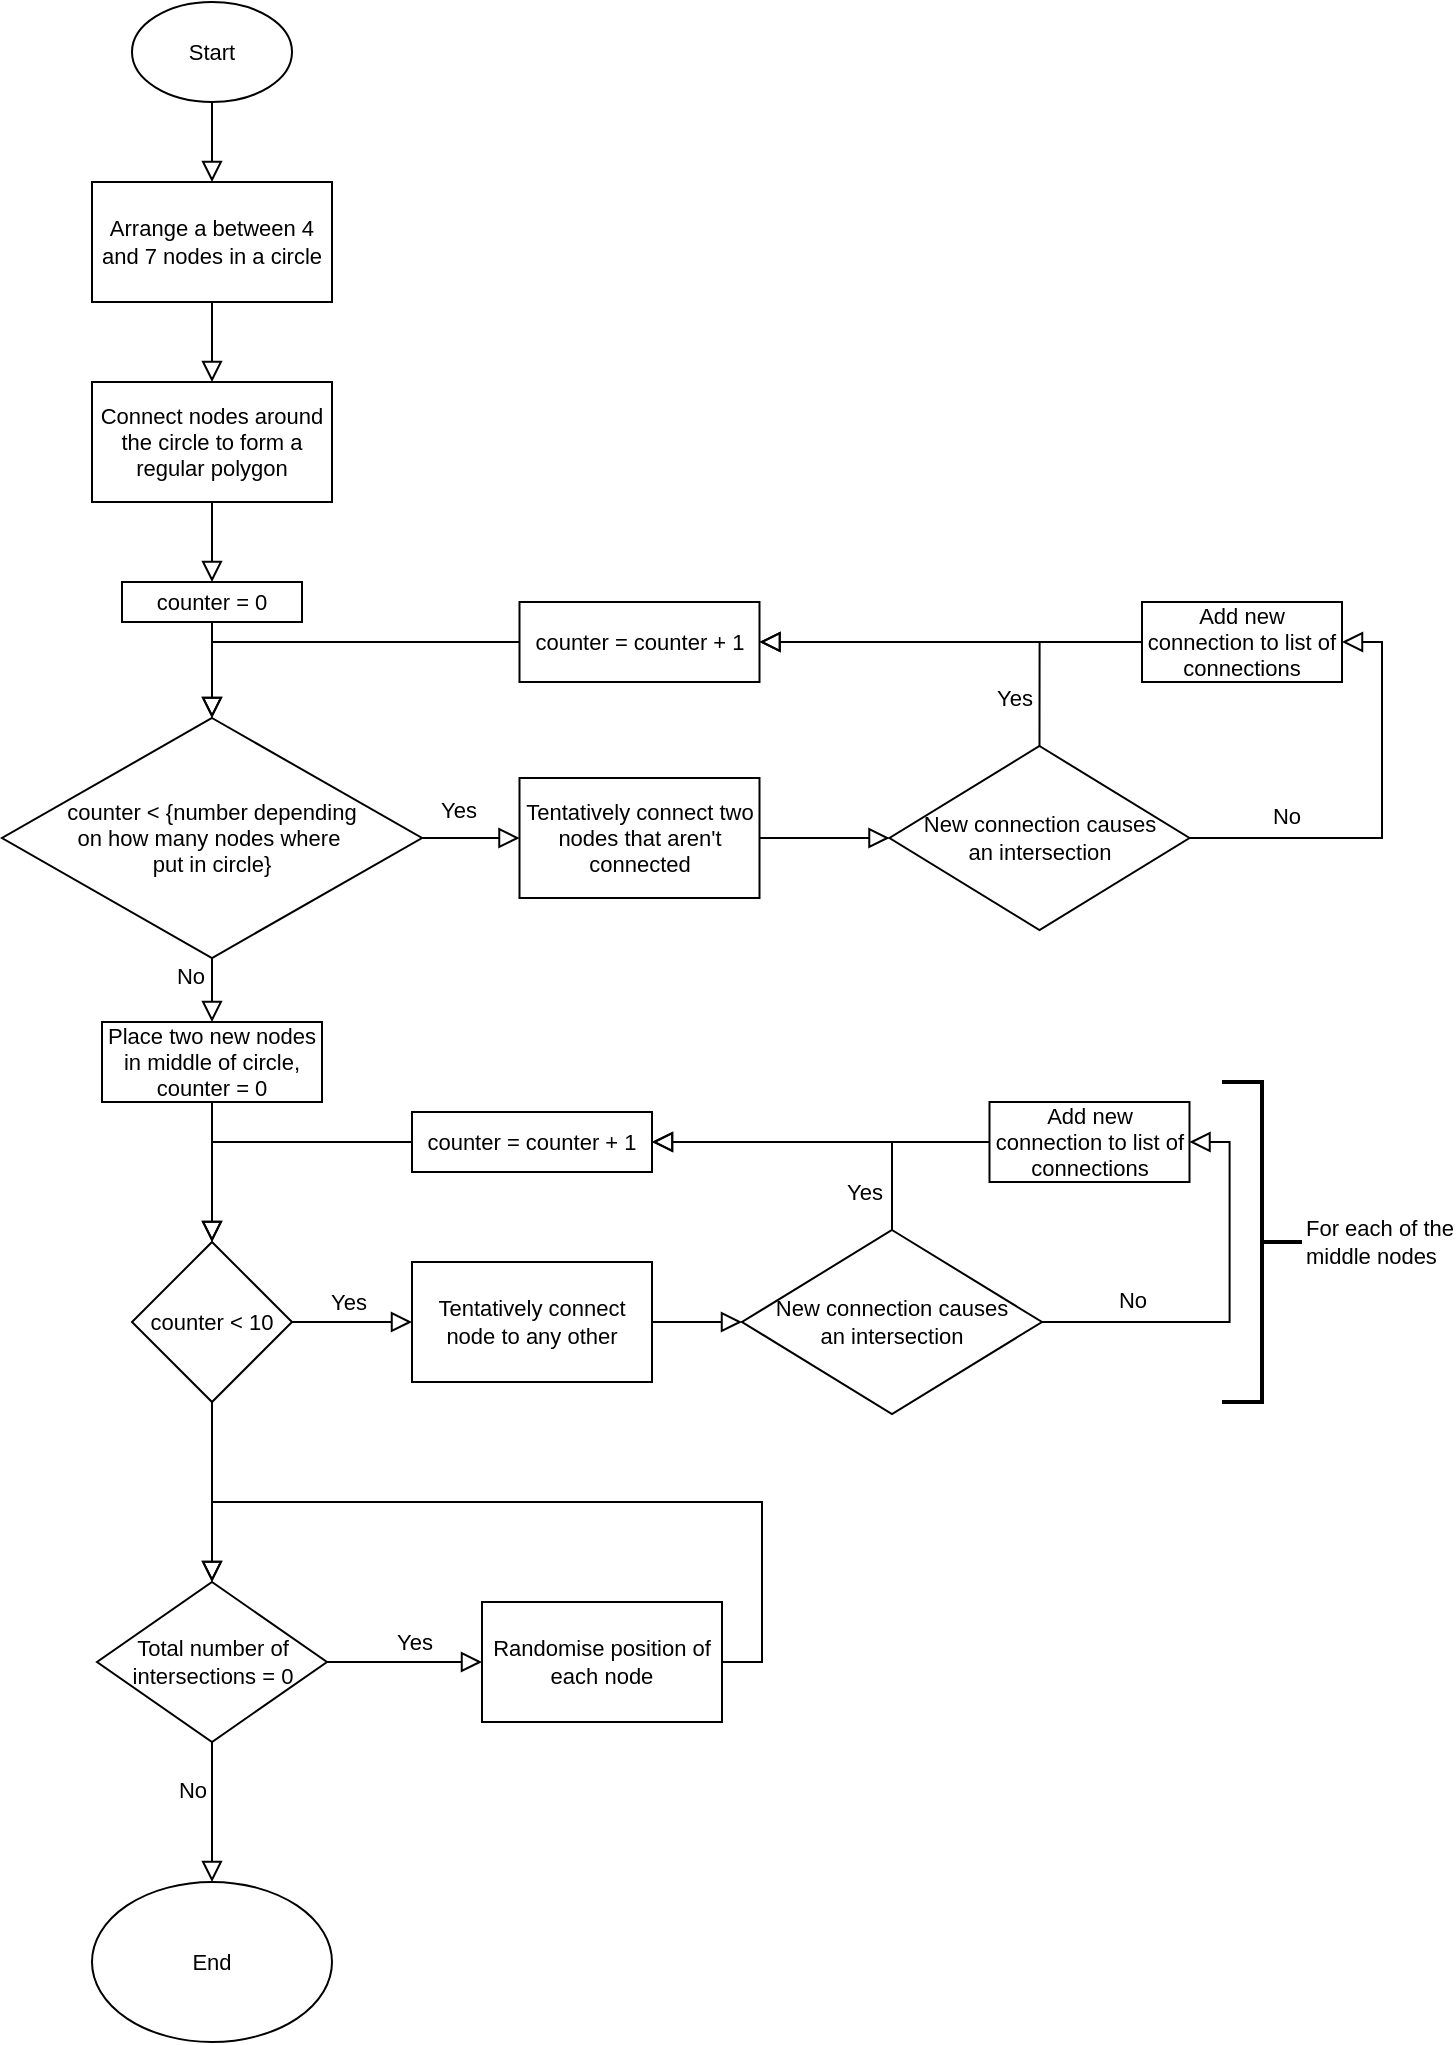 <mxfile version="22.1.5" type="device">
  <diagram id="C5RBs43oDa-KdzZeNtuy" name="Page-1">
    <mxGraphModel dx="1247" dy="649" grid="1" gridSize="10" guides="1" tooltips="1" connect="1" arrows="1" fold="1" page="1" pageScale="1" pageWidth="827" pageHeight="1169" math="0" shadow="0">
      <root>
        <mxCell id="WIyWlLk6GJQsqaUBKTNV-0" />
        <mxCell id="WIyWlLk6GJQsqaUBKTNV-1" parent="WIyWlLk6GJQsqaUBKTNV-0" />
        <mxCell id="OhfcnGThwX1pYeev4To1-54" value="" style="edgeStyle=orthogonalEdgeStyle;shape=connector;rounded=0;orthogonalLoop=1;jettySize=auto;html=1;shadow=0;labelBackgroundColor=none;strokeColor=default;strokeWidth=1;align=center;verticalAlign=middle;fontFamily=Helvetica;fontSize=11;fontColor=default;endArrow=block;endFill=0;endSize=8;" edge="1" parent="WIyWlLk6GJQsqaUBKTNV-1" source="OhfcnGThwX1pYeev4To1-51" target="OhfcnGThwX1pYeev4To1-53">
          <mxGeometry relative="1" as="geometry" />
        </mxCell>
        <mxCell id="OhfcnGThwX1pYeev4To1-51" value="Start" style="ellipse;whiteSpace=wrap;html=1;fontFamily=Helvetica;fontSize=11;fontColor=default;" vertex="1" parent="WIyWlLk6GJQsqaUBKTNV-1">
          <mxGeometry x="75" y="10" width="80" height="50" as="geometry" />
        </mxCell>
        <mxCell id="OhfcnGThwX1pYeev4To1-56" value="" style="edgeStyle=orthogonalEdgeStyle;shape=connector;rounded=0;orthogonalLoop=1;jettySize=auto;html=1;shadow=0;labelBackgroundColor=none;strokeColor=default;strokeWidth=1;align=center;verticalAlign=middle;fontFamily=Helvetica;fontSize=11;fontColor=default;endArrow=block;endFill=0;endSize=8;deletable=1;" edge="1" parent="WIyWlLk6GJQsqaUBKTNV-1" source="OhfcnGThwX1pYeev4To1-53" target="OhfcnGThwX1pYeev4To1-55">
          <mxGeometry relative="1" as="geometry" />
        </mxCell>
        <mxCell id="OhfcnGThwX1pYeev4To1-53" value="Arrange a between 4 and 7 nodes in a circle" style="whiteSpace=wrap;html=1;fontSize=11;" vertex="1" parent="WIyWlLk6GJQsqaUBKTNV-1">
          <mxGeometry x="55" y="100" width="120" height="60" as="geometry" />
        </mxCell>
        <mxCell id="OhfcnGThwX1pYeev4To1-58" value="" style="edgeStyle=orthogonalEdgeStyle;shape=connector;rounded=0;orthogonalLoop=1;jettySize=auto;html=1;shadow=0;labelBackgroundColor=none;strokeColor=default;strokeWidth=1;align=center;verticalAlign=middle;fontFamily=Helvetica;fontSize=11;fontColor=default;endArrow=block;endFill=0;endSize=8;" edge="1" parent="WIyWlLk6GJQsqaUBKTNV-1" source="OhfcnGThwX1pYeev4To1-55" target="OhfcnGThwX1pYeev4To1-57">
          <mxGeometry relative="1" as="geometry" />
        </mxCell>
        <mxCell id="OhfcnGThwX1pYeev4To1-55" value="Connect nodes around the circle to form a regular polygon" style="whiteSpace=wrap;html=1;fontSize=11;" vertex="1" parent="WIyWlLk6GJQsqaUBKTNV-1">
          <mxGeometry x="55" y="200" width="120" height="60" as="geometry" />
        </mxCell>
        <mxCell id="OhfcnGThwX1pYeev4To1-60" value="" style="edgeStyle=orthogonalEdgeStyle;shape=connector;rounded=0;orthogonalLoop=1;jettySize=auto;html=1;shadow=0;labelBackgroundColor=none;strokeColor=default;strokeWidth=1;align=center;verticalAlign=middle;fontFamily=Helvetica;fontSize=11;fontColor=default;endArrow=block;endFill=0;endSize=8;" edge="1" parent="WIyWlLk6GJQsqaUBKTNV-1" source="OhfcnGThwX1pYeev4To1-57" target="OhfcnGThwX1pYeev4To1-59">
          <mxGeometry relative="1" as="geometry" />
        </mxCell>
        <mxCell id="OhfcnGThwX1pYeev4To1-57" value="counter = 0" style="whiteSpace=wrap;html=1;fontSize=11;" vertex="1" parent="WIyWlLk6GJQsqaUBKTNV-1">
          <mxGeometry x="70" y="300" width="90" height="20" as="geometry" />
        </mxCell>
        <mxCell id="OhfcnGThwX1pYeev4To1-63" value="" style="edgeStyle=orthogonalEdgeStyle;shape=connector;rounded=0;orthogonalLoop=1;jettySize=auto;html=1;shadow=0;labelBackgroundColor=none;strokeColor=default;strokeWidth=1;align=center;verticalAlign=middle;fontFamily=Helvetica;fontSize=11;fontColor=default;endArrow=block;endFill=0;endSize=8;" edge="1" parent="WIyWlLk6GJQsqaUBKTNV-1" source="OhfcnGThwX1pYeev4To1-59" target="OhfcnGThwX1pYeev4To1-62">
          <mxGeometry relative="1" as="geometry" />
        </mxCell>
        <mxCell id="OhfcnGThwX1pYeev4To1-64" value="Yes" style="edgeLabel;html=1;align=center;verticalAlign=middle;resizable=0;points=[];fontSize=11;fontFamily=Helvetica;fontColor=default;" vertex="1" connectable="0" parent="OhfcnGThwX1pYeev4To1-63">
          <mxGeometry x="-0.264" y="3" relative="1" as="geometry">
            <mxPoint y="-11" as="offset" />
          </mxGeometry>
        </mxCell>
        <mxCell id="OhfcnGThwX1pYeev4To1-82" style="edgeStyle=orthogonalEdgeStyle;shape=connector;rounded=0;orthogonalLoop=1;jettySize=auto;html=1;exitX=0.5;exitY=1;exitDx=0;exitDy=0;entryX=0.5;entryY=0;entryDx=0;entryDy=0;shadow=0;labelBackgroundColor=none;strokeColor=default;strokeWidth=1;align=center;verticalAlign=middle;fontFamily=Helvetica;fontSize=11;fontColor=default;endArrow=block;endFill=0;endSize=8;" edge="1" parent="WIyWlLk6GJQsqaUBKTNV-1" source="OhfcnGThwX1pYeev4To1-59" target="OhfcnGThwX1pYeev4To1-79">
          <mxGeometry relative="1" as="geometry" />
        </mxCell>
        <mxCell id="OhfcnGThwX1pYeev4To1-83" value="No" style="edgeLabel;html=1;align=center;verticalAlign=middle;resizable=0;points=[];fontSize=11;fontFamily=Helvetica;fontColor=default;" vertex="1" connectable="0" parent="OhfcnGThwX1pYeev4To1-82">
          <mxGeometry x="-0.283" y="-1" relative="1" as="geometry">
            <mxPoint x="-10" y="-3" as="offset" />
          </mxGeometry>
        </mxCell>
        <mxCell id="OhfcnGThwX1pYeev4To1-59" value="&lt;blockquote style=&quot;margin: 0 0 0 40px; border: none; padding: 0px;&quot;&gt;&lt;/blockquote&gt;&lt;span style=&quot;background-color: initial;&quot;&gt;&lt;div style=&quot;&quot;&gt;&lt;span style=&quot;background-color: initial;&quot;&gt;counter &amp;lt; {number depending&lt;/span&gt;&lt;/div&gt;&lt;div style=&quot;&quot;&gt;&lt;span style=&quot;background-color: initial;&quot;&gt;on&amp;nbsp;&lt;/span&gt;&lt;span style=&quot;background-color: initial;&quot;&gt;how many nodes where&amp;nbsp;&lt;/span&gt;&lt;/div&gt;&lt;div style=&quot;&quot;&gt;&lt;span style=&quot;background-color: initial;&quot;&gt;put in circle}&lt;/span&gt;&lt;/div&gt;&lt;/span&gt;" style="rhombus;whiteSpace=wrap;html=1;fontSize=11;" vertex="1" parent="WIyWlLk6GJQsqaUBKTNV-1">
          <mxGeometry x="10" y="368" width="210" height="120" as="geometry" />
        </mxCell>
        <mxCell id="OhfcnGThwX1pYeev4To1-66" value="" style="edgeStyle=orthogonalEdgeStyle;shape=connector;rounded=0;orthogonalLoop=1;jettySize=auto;html=1;shadow=0;labelBackgroundColor=none;strokeColor=default;strokeWidth=1;align=center;verticalAlign=middle;fontFamily=Helvetica;fontSize=11;fontColor=default;endArrow=block;endFill=0;endSize=8;" edge="1" parent="WIyWlLk6GJQsqaUBKTNV-1" source="OhfcnGThwX1pYeev4To1-62" target="OhfcnGThwX1pYeev4To1-65">
          <mxGeometry relative="1" as="geometry" />
        </mxCell>
        <mxCell id="OhfcnGThwX1pYeev4To1-62" value="Tentatively connect two nodes that aren&#39;t connected" style="whiteSpace=wrap;html=1;fontSize=11;" vertex="1" parent="WIyWlLk6GJQsqaUBKTNV-1">
          <mxGeometry x="268.75" y="398" width="120" height="60" as="geometry" />
        </mxCell>
        <mxCell id="OhfcnGThwX1pYeev4To1-72" value="" style="edgeStyle=orthogonalEdgeStyle;shape=connector;rounded=0;orthogonalLoop=1;jettySize=auto;html=1;shadow=0;labelBackgroundColor=none;strokeColor=default;strokeWidth=1;align=center;verticalAlign=middle;fontFamily=Helvetica;fontSize=11;fontColor=default;endArrow=block;endFill=0;endSize=8;entryX=1;entryY=0.5;entryDx=0;entryDy=0;exitX=0.5;exitY=0;exitDx=0;exitDy=0;" edge="1" parent="WIyWlLk6GJQsqaUBKTNV-1" source="OhfcnGThwX1pYeev4To1-65" target="OhfcnGThwX1pYeev4To1-71">
          <mxGeometry relative="1" as="geometry" />
        </mxCell>
        <mxCell id="OhfcnGThwX1pYeev4To1-78" value="Yes" style="edgeLabel;html=1;align=center;verticalAlign=middle;resizable=0;points=[];fontSize=11;fontFamily=Helvetica;fontColor=default;" vertex="1" connectable="0" parent="OhfcnGThwX1pYeev4To1-72">
          <mxGeometry x="0.042" relative="1" as="geometry">
            <mxPoint x="35" y="28" as="offset" />
          </mxGeometry>
        </mxCell>
        <mxCell id="OhfcnGThwX1pYeev4To1-75" style="edgeStyle=orthogonalEdgeStyle;shape=connector;rounded=0;orthogonalLoop=1;jettySize=auto;html=1;exitX=1;exitY=0.5;exitDx=0;exitDy=0;entryX=1;entryY=0.5;entryDx=0;entryDy=0;shadow=0;labelBackgroundColor=none;strokeColor=default;strokeWidth=1;align=center;verticalAlign=middle;fontFamily=Helvetica;fontSize=11;fontColor=default;endArrow=block;endFill=0;endSize=8;" edge="1" parent="WIyWlLk6GJQsqaUBKTNV-1" source="OhfcnGThwX1pYeev4To1-65" target="OhfcnGThwX1pYeev4To1-69">
          <mxGeometry relative="1" as="geometry" />
        </mxCell>
        <mxCell id="OhfcnGThwX1pYeev4To1-77" value="No" style="edgeLabel;html=1;align=center;verticalAlign=middle;resizable=0;points=[];fontSize=11;fontFamily=Helvetica;fontColor=default;" vertex="1" connectable="0" parent="OhfcnGThwX1pYeev4To1-75">
          <mxGeometry x="-0.566" y="2" relative="1" as="geometry">
            <mxPoint x="1" y="-9" as="offset" />
          </mxGeometry>
        </mxCell>
        <mxCell id="OhfcnGThwX1pYeev4To1-65" value="New connection causes&lt;br&gt;an intersection" style="rhombus;whiteSpace=wrap;html=1;fontSize=11;" vertex="1" parent="WIyWlLk6GJQsqaUBKTNV-1">
          <mxGeometry x="453.75" y="382" width="150" height="92" as="geometry" />
        </mxCell>
        <mxCell id="OhfcnGThwX1pYeev4To1-73" style="edgeStyle=orthogonalEdgeStyle;shape=connector;rounded=0;orthogonalLoop=1;jettySize=auto;html=1;exitX=0;exitY=0.5;exitDx=0;exitDy=0;entryX=1;entryY=0.5;entryDx=0;entryDy=0;shadow=0;labelBackgroundColor=none;strokeColor=default;strokeWidth=1;align=center;verticalAlign=middle;fontFamily=Helvetica;fontSize=11;fontColor=default;endArrow=block;endFill=0;endSize=8;" edge="1" parent="WIyWlLk6GJQsqaUBKTNV-1" source="OhfcnGThwX1pYeev4To1-69" target="OhfcnGThwX1pYeev4To1-71">
          <mxGeometry relative="1" as="geometry" />
        </mxCell>
        <mxCell id="OhfcnGThwX1pYeev4To1-69" value="Add new connection to list of connections" style="rounded=0;whiteSpace=wrap;html=1;fontFamily=Helvetica;fontSize=11;fontColor=default;" vertex="1" parent="WIyWlLk6GJQsqaUBKTNV-1">
          <mxGeometry x="580" y="310" width="100" height="40" as="geometry" />
        </mxCell>
        <mxCell id="OhfcnGThwX1pYeev4To1-74" style="edgeStyle=orthogonalEdgeStyle;shape=connector;rounded=0;orthogonalLoop=1;jettySize=auto;html=1;entryX=0.5;entryY=0;entryDx=0;entryDy=0;shadow=0;labelBackgroundColor=none;strokeColor=default;strokeWidth=1;align=center;verticalAlign=middle;fontFamily=Helvetica;fontSize=11;fontColor=default;endArrow=block;endFill=0;endSize=8;" edge="1" parent="WIyWlLk6GJQsqaUBKTNV-1" source="OhfcnGThwX1pYeev4To1-71" target="OhfcnGThwX1pYeev4To1-59">
          <mxGeometry relative="1" as="geometry" />
        </mxCell>
        <mxCell id="OhfcnGThwX1pYeev4To1-71" value="counter = counter + 1" style="whiteSpace=wrap;html=1;fontSize=11;" vertex="1" parent="WIyWlLk6GJQsqaUBKTNV-1">
          <mxGeometry x="268.75" y="310" width="120" height="40" as="geometry" />
        </mxCell>
        <mxCell id="OhfcnGThwX1pYeev4To1-88" value="" style="edgeStyle=orthogonalEdgeStyle;shape=connector;rounded=0;orthogonalLoop=1;jettySize=auto;html=1;shadow=0;labelBackgroundColor=none;strokeColor=default;strokeWidth=1;align=center;verticalAlign=middle;fontFamily=Helvetica;fontSize=11;fontColor=default;endArrow=block;endFill=0;endSize=8;" edge="1" parent="WIyWlLk6GJQsqaUBKTNV-1" source="OhfcnGThwX1pYeev4To1-79" target="OhfcnGThwX1pYeev4To1-87">
          <mxGeometry relative="1" as="geometry" />
        </mxCell>
        <mxCell id="OhfcnGThwX1pYeev4To1-79" value="Place two new nodes in middle of circle, counter = 0" style="whiteSpace=wrap;html=1;fontSize=11;" vertex="1" parent="WIyWlLk6GJQsqaUBKTNV-1">
          <mxGeometry x="60" y="520" width="110" height="40" as="geometry" />
        </mxCell>
        <mxCell id="OhfcnGThwX1pYeev4To1-90" value="" style="edgeStyle=orthogonalEdgeStyle;shape=connector;rounded=0;orthogonalLoop=1;jettySize=auto;html=1;shadow=0;labelBackgroundColor=none;strokeColor=default;strokeWidth=1;align=center;verticalAlign=middle;fontFamily=Helvetica;fontSize=11;fontColor=default;endArrow=block;endFill=0;endSize=8;" edge="1" parent="WIyWlLk6GJQsqaUBKTNV-1" source="OhfcnGThwX1pYeev4To1-87" target="OhfcnGThwX1pYeev4To1-89">
          <mxGeometry relative="1" as="geometry" />
        </mxCell>
        <mxCell id="OhfcnGThwX1pYeev4To1-91" value="Yes" style="edgeLabel;html=1;align=center;verticalAlign=middle;resizable=0;points=[];fontSize=11;fontFamily=Helvetica;fontColor=default;" vertex="1" connectable="0" parent="OhfcnGThwX1pYeev4To1-90">
          <mxGeometry x="-0.085" y="3" relative="1" as="geometry">
            <mxPoint y="-7" as="offset" />
          </mxGeometry>
        </mxCell>
        <mxCell id="OhfcnGThwX1pYeev4To1-115" value="" style="edgeStyle=orthogonalEdgeStyle;shape=connector;rounded=0;orthogonalLoop=1;jettySize=auto;html=1;shadow=0;labelBackgroundColor=none;strokeColor=default;strokeWidth=1;align=center;verticalAlign=middle;fontFamily=Helvetica;fontSize=11;fontColor=default;endArrow=block;endFill=0;endSize=8;" edge="1" parent="WIyWlLk6GJQsqaUBKTNV-1" source="OhfcnGThwX1pYeev4To1-87" target="OhfcnGThwX1pYeev4To1-114">
          <mxGeometry relative="1" as="geometry" />
        </mxCell>
        <mxCell id="OhfcnGThwX1pYeev4To1-87" value="counter &amp;lt; 10" style="rhombus;whiteSpace=wrap;html=1;fontSize=11;" vertex="1" parent="WIyWlLk6GJQsqaUBKTNV-1">
          <mxGeometry x="75" y="630" width="80" height="80" as="geometry" />
        </mxCell>
        <mxCell id="OhfcnGThwX1pYeev4To1-112" style="edgeStyle=orthogonalEdgeStyle;shape=connector;rounded=0;orthogonalLoop=1;jettySize=auto;html=1;exitX=1;exitY=0.5;exitDx=0;exitDy=0;entryX=0;entryY=0.5;entryDx=0;entryDy=0;shadow=0;labelBackgroundColor=none;strokeColor=default;strokeWidth=1;align=center;verticalAlign=middle;fontFamily=Helvetica;fontSize=11;fontColor=default;endArrow=block;endFill=0;endSize=8;" edge="1" parent="WIyWlLk6GJQsqaUBKTNV-1" source="OhfcnGThwX1pYeev4To1-89" target="OhfcnGThwX1pYeev4To1-106">
          <mxGeometry relative="1" as="geometry" />
        </mxCell>
        <mxCell id="OhfcnGThwX1pYeev4To1-89" value="Tentatively connect node to any other" style="whiteSpace=wrap;html=1;fontSize=11;" vertex="1" parent="WIyWlLk6GJQsqaUBKTNV-1">
          <mxGeometry x="215" y="640" width="120" height="60" as="geometry" />
        </mxCell>
        <mxCell id="OhfcnGThwX1pYeev4To1-92" value="For each of the&lt;br&gt;middle nodes" style="strokeWidth=2;html=1;shape=mxgraph.flowchart.annotation_2;align=left;labelPosition=right;pointerEvents=1;fontFamily=Helvetica;fontSize=11;fontColor=default;rotation=0;flipH=1;" vertex="1" parent="WIyWlLk6GJQsqaUBKTNV-1">
          <mxGeometry x="620" y="550" width="40" height="160" as="geometry" />
        </mxCell>
        <mxCell id="OhfcnGThwX1pYeev4To1-104" style="edgeStyle=orthogonalEdgeStyle;shape=connector;rounded=0;orthogonalLoop=1;jettySize=auto;html=1;exitX=1;exitY=0.5;exitDx=0;exitDy=0;entryX=1;entryY=0.5;entryDx=0;entryDy=0;shadow=0;labelBackgroundColor=none;strokeColor=default;strokeWidth=1;align=center;verticalAlign=middle;fontFamily=Helvetica;fontSize=11;fontColor=default;endArrow=block;endFill=0;endSize=8;" edge="1" source="OhfcnGThwX1pYeev4To1-106" target="OhfcnGThwX1pYeev4To1-108" parent="WIyWlLk6GJQsqaUBKTNV-1">
          <mxGeometry relative="1" as="geometry" />
        </mxCell>
        <mxCell id="OhfcnGThwX1pYeev4To1-105" value="No" style="edgeLabel;html=1;align=center;verticalAlign=middle;resizable=0;points=[];fontSize=11;fontFamily=Helvetica;fontColor=default;" vertex="1" connectable="0" parent="OhfcnGThwX1pYeev4To1-104">
          <mxGeometry x="-0.566" y="2" relative="1" as="geometry">
            <mxPoint x="1" y="-9" as="offset" />
          </mxGeometry>
        </mxCell>
        <mxCell id="OhfcnGThwX1pYeev4To1-110" style="edgeStyle=orthogonalEdgeStyle;shape=connector;rounded=0;orthogonalLoop=1;jettySize=auto;html=1;exitX=0.5;exitY=0;exitDx=0;exitDy=0;entryX=1;entryY=0.5;entryDx=0;entryDy=0;shadow=0;labelBackgroundColor=none;strokeColor=default;strokeWidth=1;align=center;verticalAlign=middle;fontFamily=Helvetica;fontSize=11;fontColor=default;endArrow=block;endFill=0;endSize=8;" edge="1" parent="WIyWlLk6GJQsqaUBKTNV-1" source="OhfcnGThwX1pYeev4To1-106" target="OhfcnGThwX1pYeev4To1-109">
          <mxGeometry relative="1" as="geometry" />
        </mxCell>
        <mxCell id="OhfcnGThwX1pYeev4To1-111" value="Yes" style="edgeLabel;html=1;align=center;verticalAlign=middle;resizable=0;points=[];fontSize=11;fontFamily=Helvetica;fontColor=default;" vertex="1" connectable="0" parent="OhfcnGThwX1pYeev4To1-110">
          <mxGeometry x="-0.684" y="1" relative="1" as="geometry">
            <mxPoint x="-13" y="7" as="offset" />
          </mxGeometry>
        </mxCell>
        <mxCell id="OhfcnGThwX1pYeev4To1-106" value="New connection causes&lt;br&gt;an intersection" style="rhombus;whiteSpace=wrap;html=1;fontSize=11;" vertex="1" parent="WIyWlLk6GJQsqaUBKTNV-1">
          <mxGeometry x="380" y="624" width="150" height="92" as="geometry" />
        </mxCell>
        <mxCell id="OhfcnGThwX1pYeev4To1-107" style="edgeStyle=orthogonalEdgeStyle;shape=connector;rounded=0;orthogonalLoop=1;jettySize=auto;html=1;exitX=0;exitY=0.5;exitDx=0;exitDy=0;entryX=1;entryY=0.5;entryDx=0;entryDy=0;shadow=0;labelBackgroundColor=none;strokeColor=default;strokeWidth=1;align=center;verticalAlign=middle;fontFamily=Helvetica;fontSize=11;fontColor=default;endArrow=block;endFill=0;endSize=8;" edge="1" source="OhfcnGThwX1pYeev4To1-108" target="OhfcnGThwX1pYeev4To1-109" parent="WIyWlLk6GJQsqaUBKTNV-1">
          <mxGeometry relative="1" as="geometry" />
        </mxCell>
        <mxCell id="OhfcnGThwX1pYeev4To1-108" value="Add new connection to list of connections" style="rounded=0;whiteSpace=wrap;html=1;fontFamily=Helvetica;fontSize=11;fontColor=default;" vertex="1" parent="WIyWlLk6GJQsqaUBKTNV-1">
          <mxGeometry x="503.75" y="560" width="100" height="40" as="geometry" />
        </mxCell>
        <mxCell id="OhfcnGThwX1pYeev4To1-113" style="edgeStyle=orthogonalEdgeStyle;shape=connector;rounded=0;orthogonalLoop=1;jettySize=auto;html=1;exitX=0;exitY=0.5;exitDx=0;exitDy=0;entryX=0.5;entryY=0;entryDx=0;entryDy=0;shadow=0;labelBackgroundColor=none;strokeColor=default;strokeWidth=1;align=center;verticalAlign=middle;fontFamily=Helvetica;fontSize=11;fontColor=default;endArrow=block;endFill=0;endSize=8;" edge="1" parent="WIyWlLk6GJQsqaUBKTNV-1" source="OhfcnGThwX1pYeev4To1-109" target="OhfcnGThwX1pYeev4To1-87">
          <mxGeometry relative="1" as="geometry" />
        </mxCell>
        <mxCell id="OhfcnGThwX1pYeev4To1-109" value="counter = counter + 1" style="whiteSpace=wrap;html=1;fontSize=11;" vertex="1" parent="WIyWlLk6GJQsqaUBKTNV-1">
          <mxGeometry x="215" y="565" width="120" height="30" as="geometry" />
        </mxCell>
        <mxCell id="OhfcnGThwX1pYeev4To1-118" value="" style="edgeStyle=orthogonalEdgeStyle;shape=connector;rounded=0;orthogonalLoop=1;jettySize=auto;html=1;shadow=0;labelBackgroundColor=none;strokeColor=default;strokeWidth=1;align=center;verticalAlign=middle;fontFamily=Helvetica;fontSize=11;fontColor=default;endArrow=block;endFill=0;endSize=8;" edge="1" parent="WIyWlLk6GJQsqaUBKTNV-1" source="OhfcnGThwX1pYeev4To1-114" target="OhfcnGThwX1pYeev4To1-117">
          <mxGeometry relative="1" as="geometry" />
        </mxCell>
        <mxCell id="OhfcnGThwX1pYeev4To1-120" value="Yes" style="edgeLabel;html=1;align=center;verticalAlign=middle;resizable=0;points=[];fontSize=11;fontFamily=Helvetica;fontColor=default;" vertex="1" connectable="0" parent="OhfcnGThwX1pYeev4To1-118">
          <mxGeometry x="0.136" relative="1" as="geometry">
            <mxPoint x="-1" y="-10" as="offset" />
          </mxGeometry>
        </mxCell>
        <mxCell id="OhfcnGThwX1pYeev4To1-122" style="edgeStyle=orthogonalEdgeStyle;shape=connector;rounded=0;orthogonalLoop=1;jettySize=auto;html=1;exitX=0.5;exitY=1;exitDx=0;exitDy=0;shadow=0;labelBackgroundColor=none;strokeColor=default;strokeWidth=1;align=center;verticalAlign=middle;fontFamily=Helvetica;fontSize=11;fontColor=default;endArrow=block;endFill=0;endSize=8;entryX=0.5;entryY=0;entryDx=0;entryDy=0;" edge="1" parent="WIyWlLk6GJQsqaUBKTNV-1" source="OhfcnGThwX1pYeev4To1-114" target="OhfcnGThwX1pYeev4To1-124">
          <mxGeometry relative="1" as="geometry">
            <mxPoint x="115.037" y="940" as="targetPoint" />
          </mxGeometry>
        </mxCell>
        <mxCell id="OhfcnGThwX1pYeev4To1-123" value="No" style="edgeLabel;html=1;align=center;verticalAlign=middle;resizable=0;points=[];fontSize=11;fontFamily=Helvetica;fontColor=default;" vertex="1" connectable="0" parent="OhfcnGThwX1pYeev4To1-122">
          <mxGeometry x="-0.376" y="4" relative="1" as="geometry">
            <mxPoint x="-14" y="2" as="offset" />
          </mxGeometry>
        </mxCell>
        <mxCell id="OhfcnGThwX1pYeev4To1-114" value="Total number of intersections = 0" style="rhombus;whiteSpace=wrap;html=1;fontSize=11;" vertex="1" parent="WIyWlLk6GJQsqaUBKTNV-1">
          <mxGeometry x="57.5" y="800" width="115" height="80" as="geometry" />
        </mxCell>
        <mxCell id="OhfcnGThwX1pYeev4To1-119" style="edgeStyle=orthogonalEdgeStyle;shape=connector;rounded=0;orthogonalLoop=1;jettySize=auto;html=1;exitX=1;exitY=0.5;exitDx=0;exitDy=0;entryX=0.5;entryY=0;entryDx=0;entryDy=0;shadow=0;labelBackgroundColor=none;strokeColor=default;strokeWidth=1;align=center;verticalAlign=middle;fontFamily=Helvetica;fontSize=11;fontColor=default;endArrow=block;endFill=0;endSize=8;" edge="1" parent="WIyWlLk6GJQsqaUBKTNV-1" source="OhfcnGThwX1pYeev4To1-117" target="OhfcnGThwX1pYeev4To1-114">
          <mxGeometry relative="1" as="geometry">
            <Array as="points">
              <mxPoint x="390" y="840" />
              <mxPoint x="390" y="760" />
              <mxPoint x="115" y="760" />
            </Array>
          </mxGeometry>
        </mxCell>
        <mxCell id="OhfcnGThwX1pYeev4To1-117" value="Randomise position of each node" style="whiteSpace=wrap;html=1;fontSize=11;" vertex="1" parent="WIyWlLk6GJQsqaUBKTNV-1">
          <mxGeometry x="250" y="810" width="120" height="60" as="geometry" />
        </mxCell>
        <mxCell id="OhfcnGThwX1pYeev4To1-124" value="End" style="ellipse;whiteSpace=wrap;html=1;fontFamily=Helvetica;fontSize=11;fontColor=default;" vertex="1" parent="WIyWlLk6GJQsqaUBKTNV-1">
          <mxGeometry x="55" y="950" width="120" height="80" as="geometry" />
        </mxCell>
      </root>
    </mxGraphModel>
  </diagram>
</mxfile>
